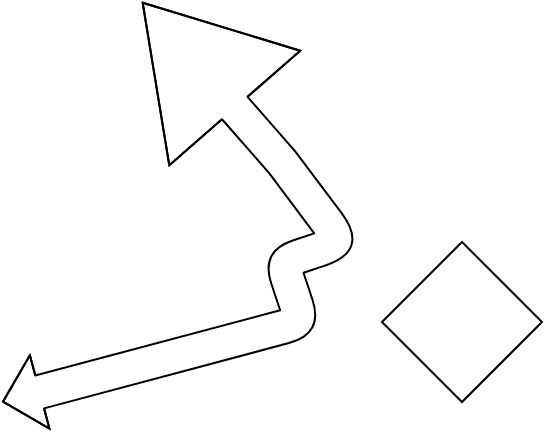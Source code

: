 <mxfile version="13.10.0" type="github"><diagram id="UUlUjDi05IOCKQLNN17f" name="Page-1"><mxGraphModel dx="1038" dy="491" grid="1" gridSize="10" guides="1" tooltips="1" connect="1" arrows="1" fold="1" page="1" pageScale="1" pageWidth="827" pageHeight="1169" math="0" shadow="0"><root><mxCell id="0"/><mxCell id="1" parent="0"/><mxCell id="y4Oi-Y26EBwnO-W7rl3h-1" value="" style="rhombus;whiteSpace=wrap;html=1;" vertex="1" parent="1"><mxGeometry x="290" y="200" width="80" height="80" as="geometry"/></mxCell><mxCell id="y4Oi-Y26EBwnO-W7rl3h-2" value="" style="shape=flexArrow;endArrow=classic;startArrow=classic;html=1;endWidth=69;endSize=22.98;width=17;" edge="1" parent="1"><mxGeometry width="50" height="50" relative="1" as="geometry"><mxPoint x="100" y="280" as="sourcePoint"/><mxPoint x="170" y="80" as="targetPoint"/><Array as="points"><mxPoint x="250" y="240"/><mxPoint x="240" y="210"/><mxPoint x="270" y="200"/><mxPoint x="240" y="160"/></Array></mxGeometry></mxCell></root></mxGraphModel></diagram></mxfile>